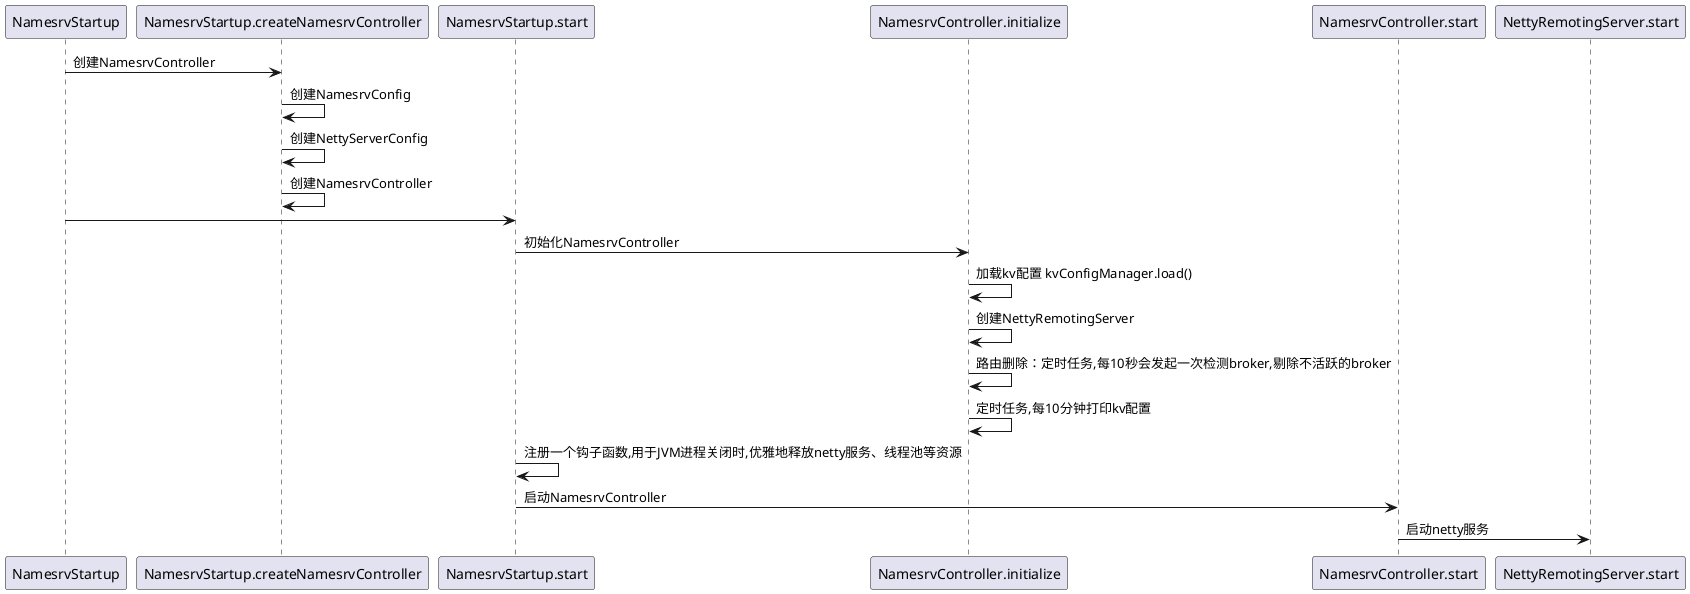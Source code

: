 @startuml

NamesrvStartup -> NamesrvStartup.createNamesrvController: 创建NamesrvController

NamesrvStartup.createNamesrvController -> NamesrvStartup.createNamesrvController: 创建NamesrvConfig

NamesrvStartup.createNamesrvController -> NamesrvStartup.createNamesrvController: 创建NettyServerConfig

NamesrvStartup.createNamesrvController -> NamesrvStartup.createNamesrvController: 创建NamesrvController

NamesrvStartup -> NamesrvStartup.start

NamesrvStartup.start -> NamesrvController.initialize: 初始化NamesrvController

NamesrvController.initialize -> NamesrvController.initialize: 加载kv配置 kvConfigManager.load()

NamesrvController.initialize -> NamesrvController.initialize: 创建NettyRemotingServer

NamesrvController.initialize -> NamesrvController.initialize: 路由删除：定时任务,每10秒会发起一次检测broker,剔除不活跃的broker

NamesrvController.initialize -> NamesrvController.initialize: 定时任务,每10分钟打印kv配置

NamesrvStartup.start -> NamesrvStartup.start: 注册一个钩子函数,用于JVM进程关闭时,优雅地释放netty服务、线程池等资源

NamesrvStartup.start -> NamesrvController.start: 启动NamesrvController

NamesrvController.start -> NettyRemotingServer.start: 启动netty服务

@enduml